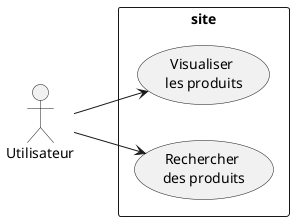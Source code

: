 @startuml
Left to right direction
:Utilisateur: as u
rectangle site {
    usecase (Visualiser \nles produits) as UC1
    usecase (Rechercher \ndes produits) as UC2
}
u --> UC1
u --> UC2
@enduml